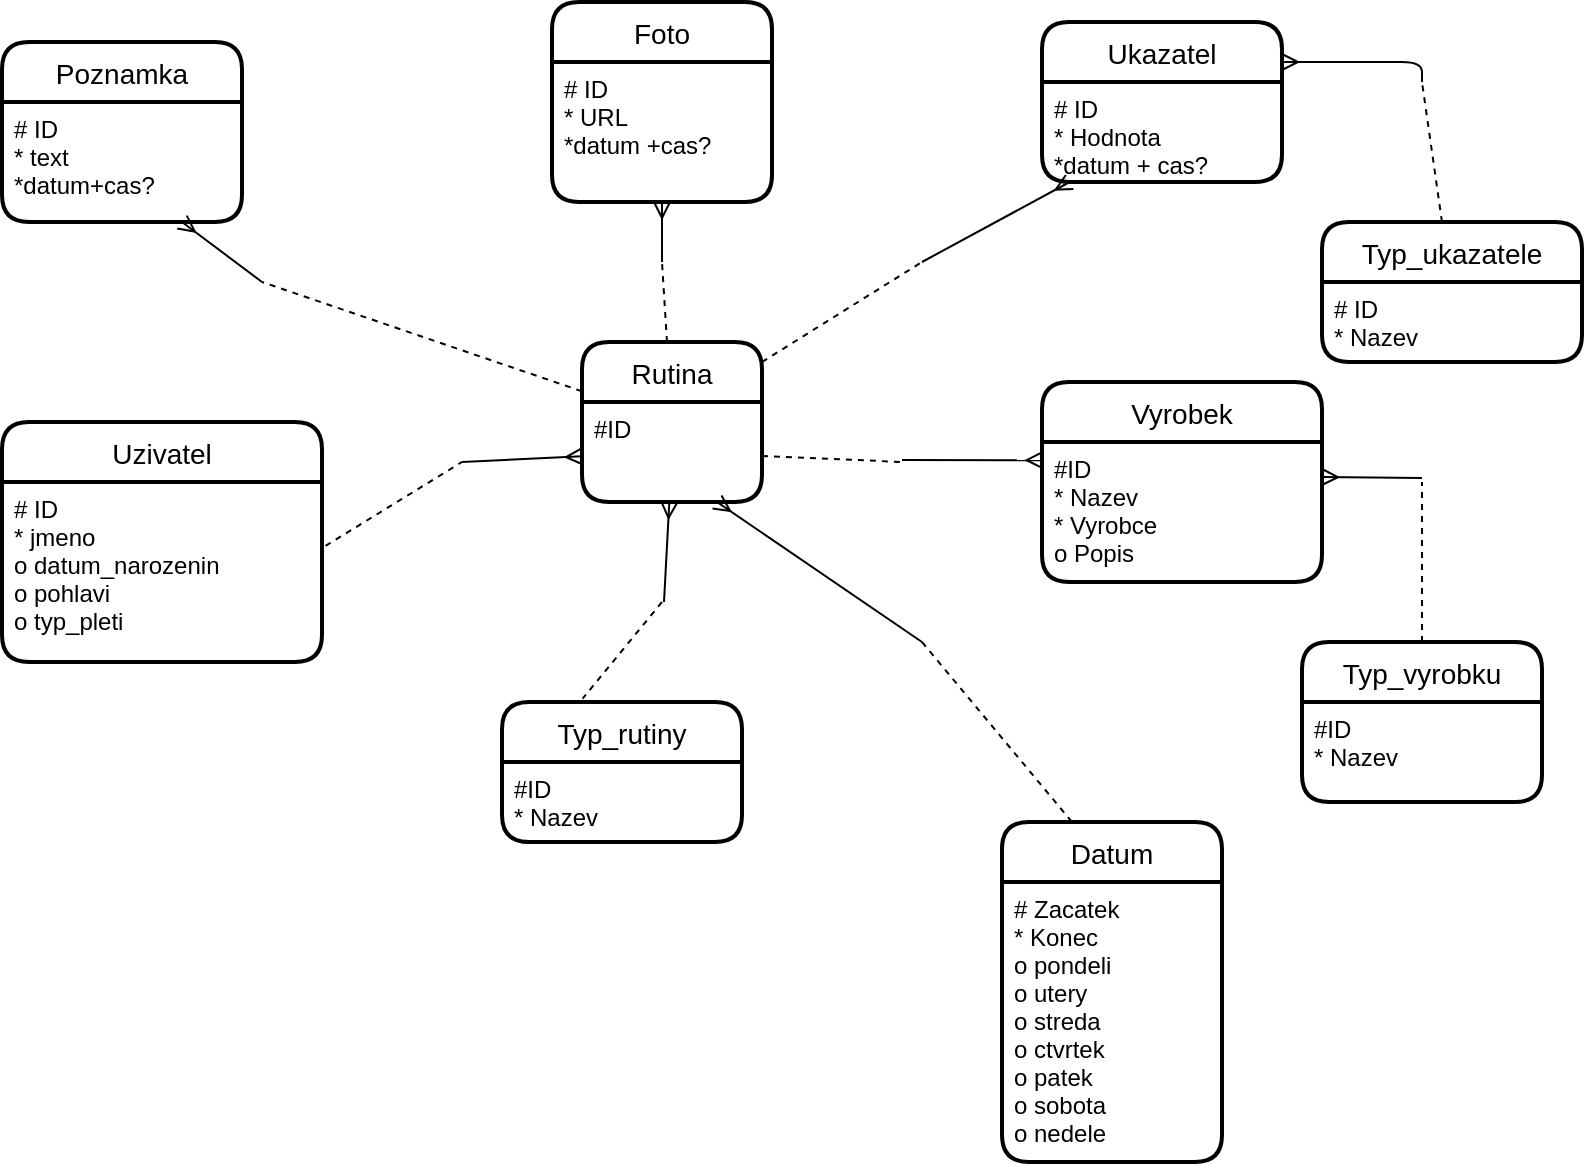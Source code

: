 <mxfile version="14.2.9" type="device"><diagram name="Page-1" id="c4acf3e9-155e-7222-9cf6-157b1a14988f"><mxGraphModel dx="1366" dy="677" grid="1" gridSize="10" guides="1" tooltips="1" connect="1" arrows="1" fold="1" page="1" pageScale="1" pageWidth="850" pageHeight="1100" background="#ffffff" math="0" shadow="0"><root><mxCell id="0"/><mxCell id="1" parent="0"/><mxCell id="yPiqX3g6dlFSHOHID4AA-66" value="Uzivatel" style="swimlane;childLayout=stackLayout;horizontal=1;startSize=30;horizontalStack=0;rounded=1;fontSize=14;fontStyle=0;strokeWidth=2;resizeParent=0;resizeLast=1;shadow=0;dashed=0;align=center;" parent="1" vertex="1"><mxGeometry x="40" y="220" width="160" height="120" as="geometry"/></mxCell><mxCell id="yPiqX3g6dlFSHOHID4AA-67" value="# ID&#10;* jmeno&#10;o datum_narozenin&#10;o pohlavi&#10;o typ_pleti&#10;&#10;" style="align=left;strokeColor=none;fillColor=none;spacingLeft=4;fontSize=12;verticalAlign=top;resizable=0;rotatable=0;part=1;" parent="yPiqX3g6dlFSHOHID4AA-66" vertex="1"><mxGeometry y="30" width="160" height="90" as="geometry"/></mxCell><mxCell id="yPiqX3g6dlFSHOHID4AA-81" value="Vyrobek" style="swimlane;childLayout=stackLayout;horizontal=1;startSize=30;horizontalStack=0;rounded=1;fontSize=14;fontStyle=0;strokeWidth=2;resizeParent=0;resizeLast=1;shadow=0;dashed=0;align=center;" parent="1" vertex="1"><mxGeometry x="560" y="200" width="140" height="100" as="geometry"/></mxCell><mxCell id="yPiqX3g6dlFSHOHID4AA-82" value="#ID&#10;* Nazev&#10;* Vyrobce&#10;o Popis" style="align=left;strokeColor=none;fillColor=none;spacingLeft=4;fontSize=12;verticalAlign=top;resizable=0;rotatable=0;part=1;" parent="yPiqX3g6dlFSHOHID4AA-81" vertex="1"><mxGeometry y="30" width="140" height="70" as="geometry"/></mxCell><mxCell id="yPiqX3g6dlFSHOHID4AA-83" value="Foto" style="swimlane;childLayout=stackLayout;horizontal=1;startSize=30;horizontalStack=0;rounded=1;fontSize=14;fontStyle=0;strokeWidth=2;resizeParent=0;resizeLast=1;shadow=0;dashed=0;align=center;" parent="1" vertex="1"><mxGeometry x="315" y="10" width="110" height="100" as="geometry"/></mxCell><mxCell id="yPiqX3g6dlFSHOHID4AA-84" value="# ID&#10;* URL&#10;*datum +cas?" style="align=left;strokeColor=none;fillColor=none;spacingLeft=4;fontSize=12;verticalAlign=top;resizable=0;rotatable=0;part=1;" parent="yPiqX3g6dlFSHOHID4AA-83" vertex="1"><mxGeometry y="30" width="110" height="70" as="geometry"/></mxCell><mxCell id="yPiqX3g6dlFSHOHID4AA-85" value="Poznamka" style="swimlane;childLayout=stackLayout;horizontal=1;startSize=30;horizontalStack=0;rounded=1;fontSize=14;fontStyle=0;strokeWidth=2;resizeParent=0;resizeLast=1;shadow=0;dashed=0;align=center;" parent="1" vertex="1"><mxGeometry x="40" y="30" width="120" height="90" as="geometry"/></mxCell><mxCell id="yPiqX3g6dlFSHOHID4AA-86" value="# ID&#10;* text&#10;*datum+cas? &#10;" style="align=left;strokeColor=none;fillColor=none;spacingLeft=4;fontSize=12;verticalAlign=top;resizable=0;rotatable=0;part=1;" parent="yPiqX3g6dlFSHOHID4AA-85" vertex="1"><mxGeometry y="30" width="120" height="60" as="geometry"/></mxCell><mxCell id="yPiqX3g6dlFSHOHID4AA-87" value="Ukazatel" style="swimlane;childLayout=stackLayout;horizontal=1;startSize=30;horizontalStack=0;rounded=1;fontSize=14;fontStyle=0;strokeWidth=2;resizeParent=0;resizeLast=1;shadow=0;dashed=0;align=center;" parent="1" vertex="1"><mxGeometry x="560" y="20" width="120" height="80" as="geometry"/></mxCell><mxCell id="yPiqX3g6dlFSHOHID4AA-88" value="# ID&#10;* Hodnota&#10;*datum + cas?&#10;" style="align=left;strokeColor=none;fillColor=none;spacingLeft=4;fontSize=12;verticalAlign=top;resizable=0;rotatable=0;part=1;" parent="yPiqX3g6dlFSHOHID4AA-87" vertex="1"><mxGeometry y="30" width="120" height="50" as="geometry"/></mxCell><mxCell id="yPiqX3g6dlFSHOHID4AA-89" value="Datum" style="swimlane;childLayout=stackLayout;horizontal=1;startSize=30;horizontalStack=0;rounded=1;fontSize=14;fontStyle=0;strokeWidth=2;resizeParent=0;resizeLast=1;shadow=0;dashed=0;align=center;" parent="1" vertex="1"><mxGeometry x="540" y="420" width="110" height="170" as="geometry"/></mxCell><mxCell id="yPiqX3g6dlFSHOHID4AA-90" value="# Zacatek&#10;* Konec&#10;o pondeli&#10;o utery&#10;o streda&#10;o ctvrtek&#10;o patek&#10;o sobota&#10;o nedele" style="align=left;strokeColor=none;fillColor=none;spacingLeft=4;fontSize=12;verticalAlign=top;resizable=0;rotatable=0;part=1;" parent="yPiqX3g6dlFSHOHID4AA-89" vertex="1"><mxGeometry y="30" width="110" height="140" as="geometry"/></mxCell><mxCell id="yPiqX3g6dlFSHOHID4AA-91" value="Rutina" style="swimlane;childLayout=stackLayout;horizontal=1;startSize=30;horizontalStack=0;rounded=1;fontSize=14;fontStyle=0;strokeWidth=2;resizeParent=0;resizeLast=1;shadow=0;dashed=0;align=center;" parent="1" vertex="1"><mxGeometry x="330" y="180" width="90" height="80" as="geometry"/></mxCell><mxCell id="yPiqX3g6dlFSHOHID4AA-92" value="#ID&#10;&#10;" style="align=left;strokeColor=none;fillColor=none;spacingLeft=4;fontSize=12;verticalAlign=top;resizable=0;rotatable=0;part=1;" parent="yPiqX3g6dlFSHOHID4AA-91" vertex="1"><mxGeometry y="30" width="90" height="50" as="geometry"/></mxCell><mxCell id="O_ki5B_RmGBTc1XqSghz-2" value="Typ_rutiny" style="swimlane;childLayout=stackLayout;horizontal=1;startSize=30;horizontalStack=0;rounded=1;fontSize=14;fontStyle=0;strokeWidth=2;resizeParent=0;resizeLast=1;shadow=0;dashed=0;align=center;" parent="1" vertex="1"><mxGeometry x="290" y="360" width="120" height="70" as="geometry"/></mxCell><mxCell id="O_ki5B_RmGBTc1XqSghz-3" value="#ID&#10;* Nazev&#10;" style="align=left;strokeColor=none;fillColor=none;spacingLeft=4;fontSize=12;verticalAlign=top;resizable=0;rotatable=0;part=1;" parent="O_ki5B_RmGBTc1XqSghz-2" vertex="1"><mxGeometry y="30" width="120" height="40" as="geometry"/></mxCell><mxCell id="ESDc8Lt1UktYhT-FaMRx-1" value="Typ_vyrobku" style="swimlane;childLayout=stackLayout;horizontal=1;startSize=30;horizontalStack=0;rounded=1;fontSize=14;fontStyle=0;strokeWidth=2;resizeParent=0;resizeLast=1;shadow=0;dashed=0;align=center;" parent="1" vertex="1"><mxGeometry x="690" y="330" width="120" height="80" as="geometry"/></mxCell><mxCell id="ESDc8Lt1UktYhT-FaMRx-2" value="#ID&#10;* Nazev&#10;&#10;" style="align=left;strokeColor=none;fillColor=none;spacingLeft=4;fontSize=12;verticalAlign=top;resizable=0;rotatable=0;part=1;" parent="ESDc8Lt1UktYhT-FaMRx-1" vertex="1"><mxGeometry y="30" width="120" height="50" as="geometry"/></mxCell><mxCell id="ESDc8Lt1UktYhT-FaMRx-3" value="Typ_ukazatele" style="swimlane;childLayout=stackLayout;horizontal=1;startSize=30;horizontalStack=0;rounded=1;fontSize=14;fontStyle=0;strokeWidth=2;resizeParent=0;resizeLast=1;shadow=0;dashed=0;align=center;" parent="1" vertex="1"><mxGeometry x="700" y="120" width="130" height="70" as="geometry"/></mxCell><mxCell id="ESDc8Lt1UktYhT-FaMRx-4" value="# ID&#10;* Nazev&#10;" style="align=left;strokeColor=none;fillColor=none;spacingLeft=4;fontSize=12;verticalAlign=top;resizable=0;rotatable=0;part=1;" parent="ESDc8Lt1UktYhT-FaMRx-3" vertex="1"><mxGeometry y="30" width="130" height="40" as="geometry"/></mxCell><mxCell id="ESDc8Lt1UktYhT-FaMRx-8" value="" style="endArrow=ERmany;html=1;endFill=0;startArrow=none;startFill=0;jumpStyle=none;entryX=1;entryY=0.25;entryDx=0;entryDy=0;" parent="1" target="yPiqX3g6dlFSHOHID4AA-82" edge="1"><mxGeometry width="50" height="50" relative="1" as="geometry"><mxPoint x="750" y="248" as="sourcePoint"/><mxPoint x="330" y="490" as="targetPoint"/></mxGeometry></mxCell><mxCell id="ESDc8Lt1UktYhT-FaMRx-9" value="" style="endArrow=none;html=1;dashed=1;jumpStyle=none;exitX=0.5;exitY=0;exitDx=0;exitDy=0;" parent="1" source="ESDc8Lt1UktYhT-FaMRx-1" edge="1"><mxGeometry width="50" height="50" relative="1" as="geometry"><mxPoint x="260" y="520" as="sourcePoint"/><mxPoint x="750" y="250" as="targetPoint"/></mxGeometry></mxCell><mxCell id="ESDc8Lt1UktYhT-FaMRx-11" value="" style="endArrow=ERmany;html=1;entryX=0.75;entryY=1;entryDx=0;entryDy=0;jumpStyle=none;startArrow=none;startFill=0;endFill=0;" parent="1" target="yPiqX3g6dlFSHOHID4AA-86" edge="1"><mxGeometry width="50" height="50" relative="1" as="geometry"><mxPoint x="170" y="150" as="sourcePoint"/><mxPoint x="490" y="170" as="targetPoint"/></mxGeometry></mxCell><mxCell id="ESDc8Lt1UktYhT-FaMRx-14" value="" style="endArrow=ERmany;html=1;endFill=0;startArrow=none;startFill=0;jumpStyle=none;entryX=1;entryY=0.25;entryDx=0;entryDy=0;" parent="1" target="yPiqX3g6dlFSHOHID4AA-87" edge="1"><mxGeometry width="50" height="50" relative="1" as="geometry"><mxPoint x="750" y="50" as="sourcePoint"/><mxPoint x="680" y="282.5" as="targetPoint"/><Array as="points"><mxPoint x="750" y="40"/></Array></mxGeometry></mxCell><mxCell id="ESDc8Lt1UktYhT-FaMRx-15" value="" style="endArrow=none;html=1;dashed=1;jumpStyle=none;" parent="1" source="ESDc8Lt1UktYhT-FaMRx-3" edge="1"><mxGeometry width="50" height="50" relative="1" as="geometry"><mxPoint x="750" y="340" as="sourcePoint"/><mxPoint x="750" y="50" as="targetPoint"/></mxGeometry></mxCell><mxCell id="ESDc8Lt1UktYhT-FaMRx-17" value="" style="endArrow=none;html=1;dashed=1;" parent="1" source="yPiqX3g6dlFSHOHID4AA-91" edge="1"><mxGeometry width="50" height="50" relative="1" as="geometry"><mxPoint x="250" y="150" as="sourcePoint"/><mxPoint x="170" y="150" as="targetPoint"/></mxGeometry></mxCell><mxCell id="ESDc8Lt1UktYhT-FaMRx-18" value="" style="endArrow=ERmany;html=1;jumpStyle=none;startArrow=none;startFill=0;endFill=0;" parent="1" target="yPiqX3g6dlFSHOHID4AA-84" edge="1"><mxGeometry width="50" height="50" relative="1" as="geometry"><mxPoint x="370" y="140" as="sourcePoint"/><mxPoint x="150.0" y="110.0" as="targetPoint"/></mxGeometry></mxCell><mxCell id="ESDc8Lt1UktYhT-FaMRx-19" value="" style="endArrow=none;html=1;dashed=1;" parent="1" source="yPiqX3g6dlFSHOHID4AA-91" edge="1"><mxGeometry width="50" height="50" relative="1" as="geometry"><mxPoint x="340" y="214.634" as="sourcePoint"/><mxPoint x="370" y="140" as="targetPoint"/></mxGeometry></mxCell><mxCell id="ESDc8Lt1UktYhT-FaMRx-20" value="" style="endArrow=ERmany;html=1;jumpStyle=none;startArrow=none;startFill=0;endFill=0;entryX=0.002;entryY=0.13;entryDx=0;entryDy=0;entryPerimeter=0;" parent="1" target="yPiqX3g6dlFSHOHID4AA-82" edge="1"><mxGeometry width="50" height="50" relative="1" as="geometry"><mxPoint x="490" y="239" as="sourcePoint"/><mxPoint x="380" y="100" as="targetPoint"/><Array as="points"/></mxGeometry></mxCell><mxCell id="ESDc8Lt1UktYhT-FaMRx-21" value="" style="endArrow=none;html=1;dashed=1;" parent="1" source="yPiqX3g6dlFSHOHID4AA-92" edge="1"><mxGeometry width="50" height="50" relative="1" as="geometry"><mxPoint x="382.5" y="190" as="sourcePoint"/><mxPoint x="490" y="240" as="targetPoint"/></mxGeometry></mxCell><mxCell id="ESDc8Lt1UktYhT-FaMRx-24" value="" style="endArrow=ERmany;html=1;jumpStyle=none;startArrow=none;startFill=0;endFill=0;" parent="1" target="yPiqX3g6dlFSHOHID4AA-88" edge="1"><mxGeometry width="50" height="50" relative="1" as="geometry"><mxPoint x="500" y="140" as="sourcePoint"/><mxPoint x="390" y="110" as="targetPoint"/></mxGeometry></mxCell><mxCell id="ESDc8Lt1UktYhT-FaMRx-25" value="" style="endArrow=none;html=1;dashed=1;" parent="1" edge="1"><mxGeometry width="50" height="50" relative="1" as="geometry"><mxPoint x="420" y="190" as="sourcePoint"/><mxPoint x="500" y="140" as="targetPoint"/></mxGeometry></mxCell><mxCell id="ESDc8Lt1UktYhT-FaMRx-26" value="" style="endArrow=ERmany;html=1;jumpStyle=none;startArrow=none;startFill=0;endFill=0;" parent="1" target="yPiqX3g6dlFSHOHID4AA-92" edge="1"><mxGeometry width="50" height="50" relative="1" as="geometry"><mxPoint x="270" y="240" as="sourcePoint"/><mxPoint x="330" y="270" as="targetPoint"/></mxGeometry></mxCell><mxCell id="ESDc8Lt1UktYhT-FaMRx-27" value="" style="endArrow=none;html=1;dashed=1;exitX=1.011;exitY=0.355;exitDx=0;exitDy=0;exitPerimeter=0;" parent="1" source="yPiqX3g6dlFSHOHID4AA-67" edge="1"><mxGeometry width="50" height="50" relative="1" as="geometry"><mxPoint x="402.5" y="210" as="sourcePoint"/><mxPoint x="270" y="240" as="targetPoint"/></mxGeometry></mxCell><mxCell id="ESDc8Lt1UktYhT-FaMRx-30" value="" style="endArrow=none;html=1;jumpStyle=none;startArrow=ERmany;startFill=0;endFill=0;" parent="1" source="yPiqX3g6dlFSHOHID4AA-92" edge="1"><mxGeometry width="50" height="50" relative="1" as="geometry"><mxPoint x="410" y="180" as="sourcePoint"/><mxPoint x="371" y="310" as="targetPoint"/></mxGeometry></mxCell><mxCell id="ESDc8Lt1UktYhT-FaMRx-32" value="" style="endArrow=none;html=1;dashed=1;entryX=0.336;entryY=-0.024;entryDx=0;entryDy=0;entryPerimeter=0;" parent="1" target="O_ki5B_RmGBTc1XqSghz-2" edge="1"><mxGeometry width="50" height="50" relative="1" as="geometry"><mxPoint x="370" y="310" as="sourcePoint"/><mxPoint x="510" y="150" as="targetPoint"/></mxGeometry></mxCell><mxCell id="ESDc8Lt1UktYhT-FaMRx-33" value="" style="endArrow=none;html=1;endFill=0;startArrow=ERmany;startFill=0;exitX=0.75;exitY=1;exitDx=0;exitDy=0;" parent="1" source="yPiqX3g6dlFSHOHID4AA-92" edge="1"><mxGeometry width="50" height="50" relative="1" as="geometry"><mxPoint x="410" y="250" as="sourcePoint"/><mxPoint x="500" y="330" as="targetPoint"/></mxGeometry></mxCell><mxCell id="ESDc8Lt1UktYhT-FaMRx-34" value="" style="endArrow=none;html=1;jumpStyle=none;startArrow=none;startFill=0;endFill=0;dashed=1;" parent="1" edge="1"><mxGeometry width="50" height="50" relative="1" as="geometry"><mxPoint x="500" y="330" as="sourcePoint"/><mxPoint x="575" y="420" as="targetPoint"/><Array as="points"/></mxGeometry></mxCell></root></mxGraphModel></diagram></mxfile>